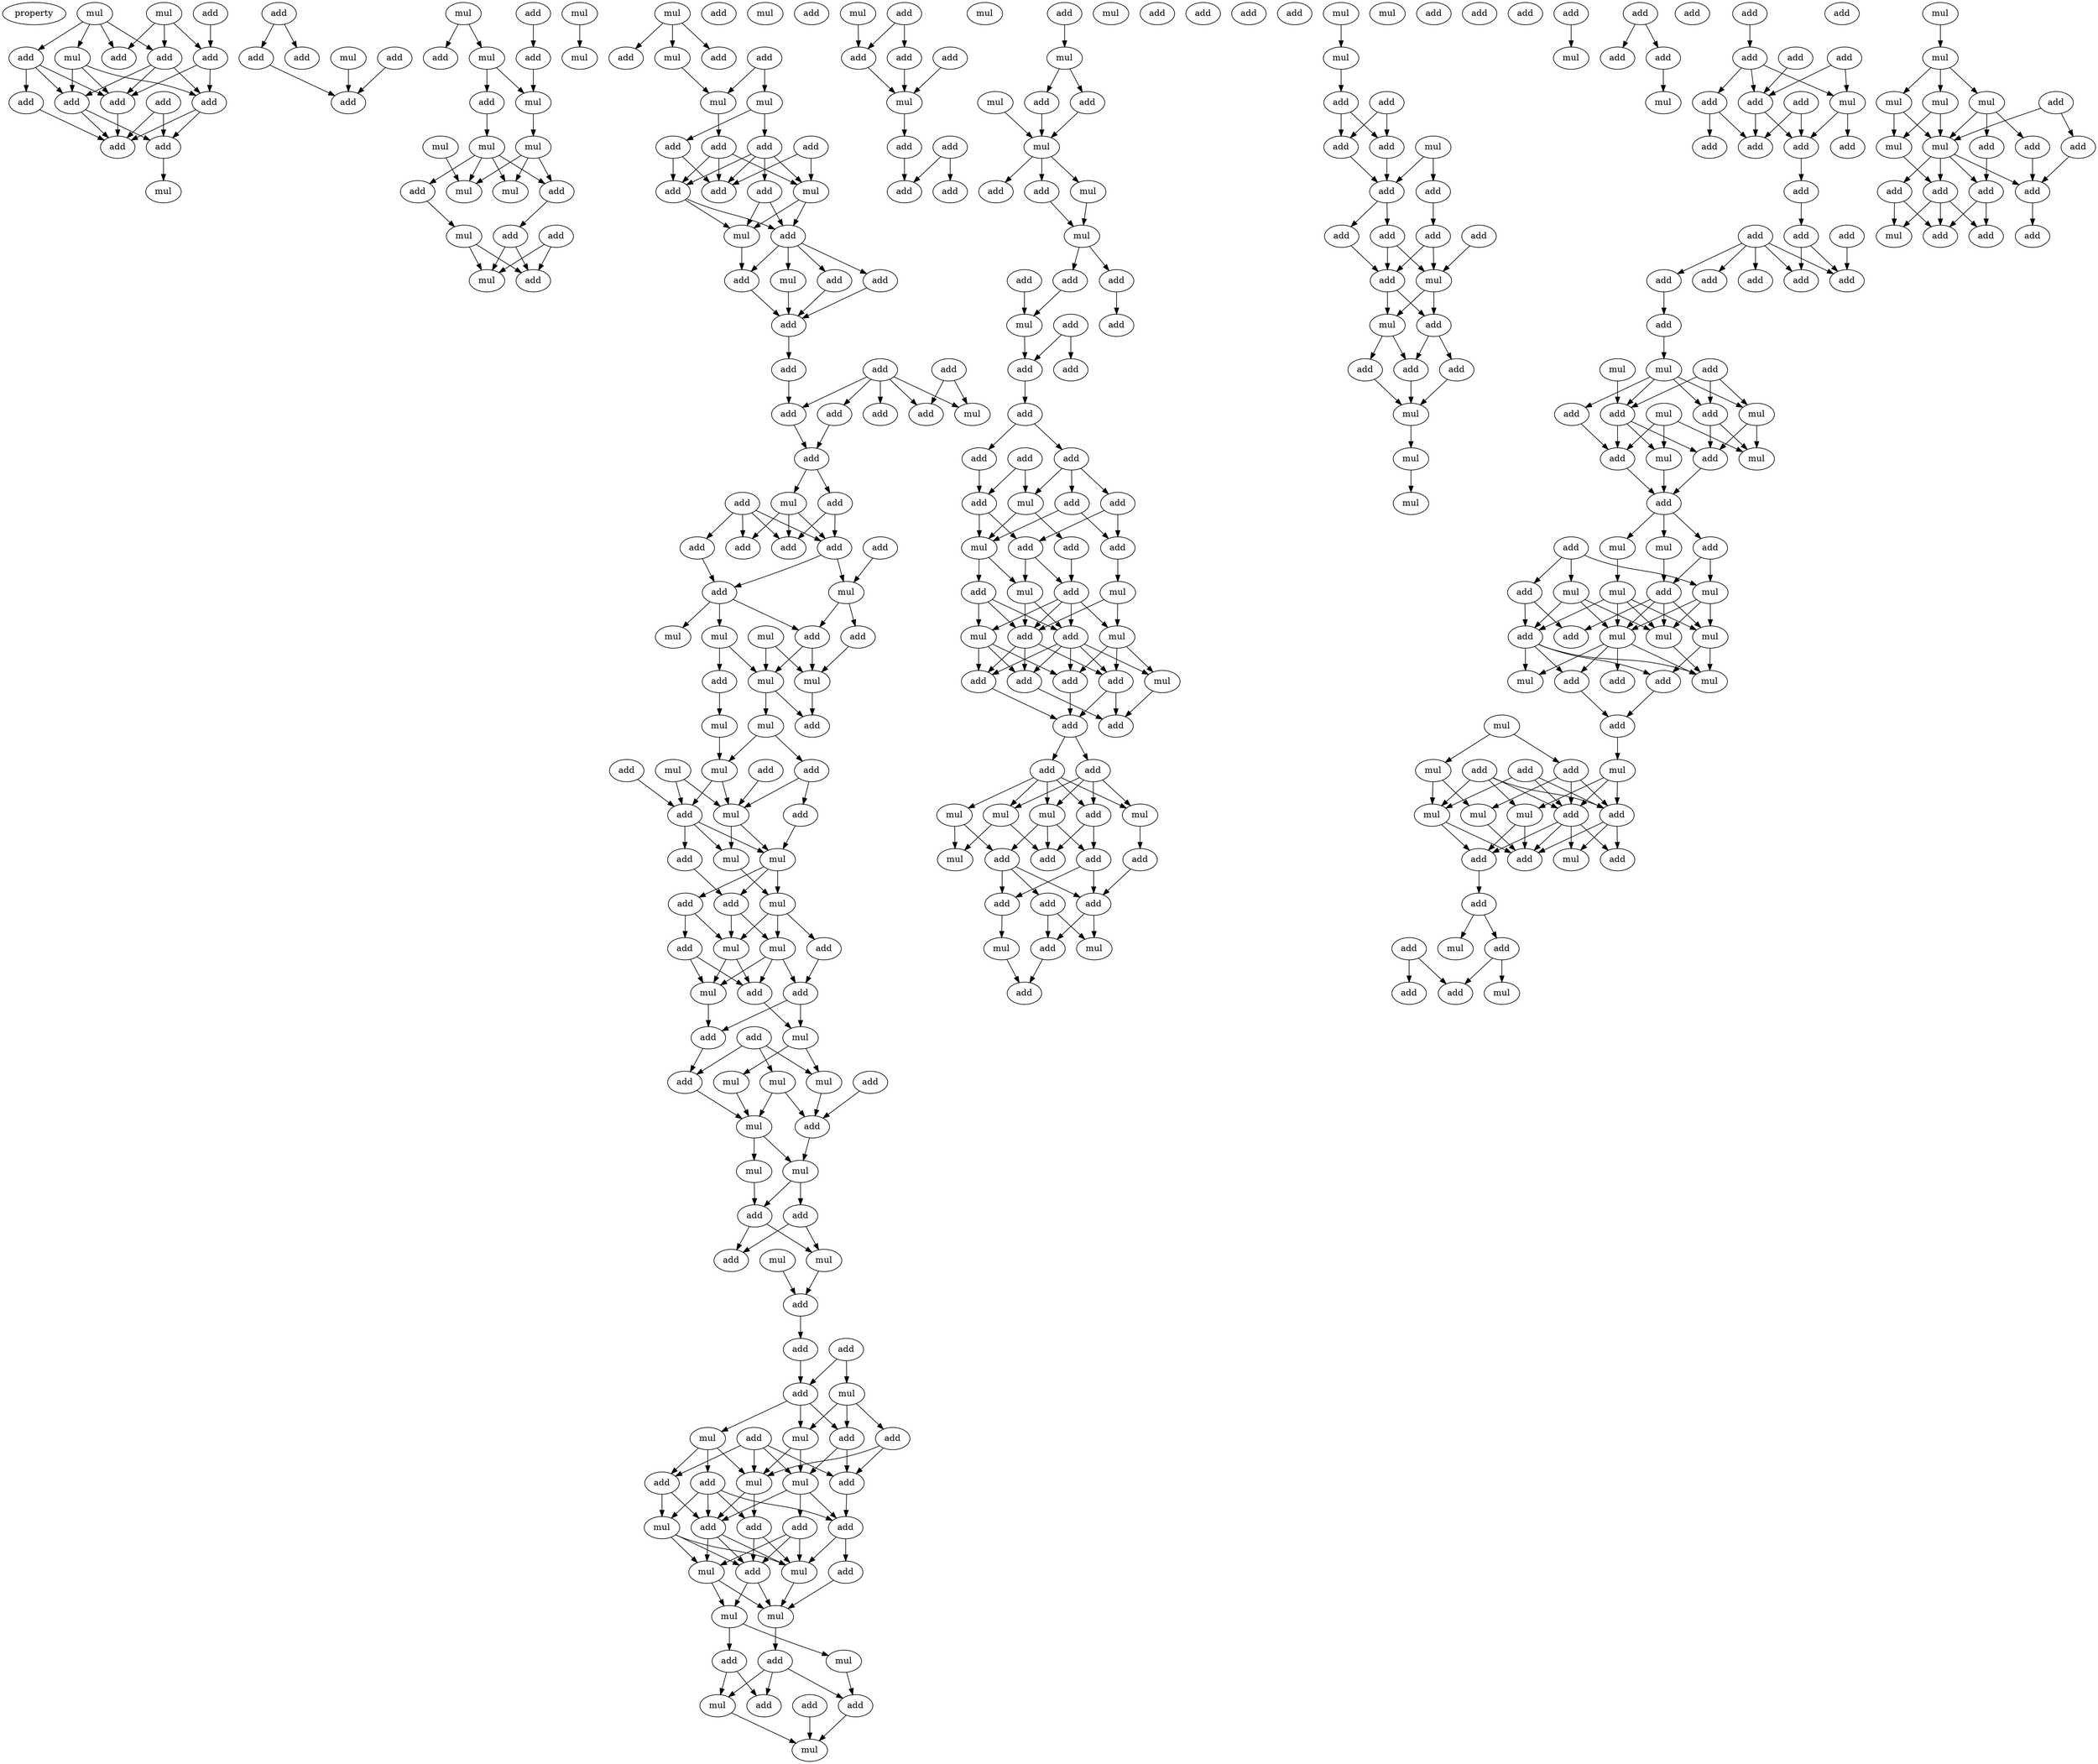 digraph {
    node [fontcolor=black]
    property [mul=2,lf=1.9]
    0 [ label = add ];
    1 [ label = mul ];
    2 [ label = mul ];
    3 [ label = add ];
    4 [ label = add ];
    5 [ label = add ];
    6 [ label = add ];
    7 [ label = mul ];
    8 [ label = add ];
    9 [ label = add ];
    10 [ label = add ];
    11 [ label = add ];
    12 [ label = add ];
    13 [ label = add ];
    14 [ label = add ];
    15 [ label = mul ];
    16 [ label = add ];
    17 [ label = add ];
    18 [ label = mul ];
    19 [ label = add ];
    20 [ label = add ];
    21 [ label = add ];
    22 [ label = mul ];
    23 [ label = mul ];
    24 [ label = add ];
    25 [ label = add ];
    26 [ label = mul ];
    27 [ label = add ];
    28 [ label = mul ];
    29 [ label = add ];
    30 [ label = mul ];
    31 [ label = mul ];
    32 [ label = mul ];
    33 [ label = mul ];
    34 [ label = mul ];
    35 [ label = mul ];
    36 [ label = add ];
    37 [ label = add ];
    38 [ label = mul ];
    39 [ label = add ];
    40 [ label = add ];
    41 [ label = mul ];
    42 [ label = add ];
    43 [ label = mul ];
    44 [ label = add ];
    45 [ label = add ];
    46 [ label = mul ];
    47 [ label = add ];
    48 [ label = mul ];
    49 [ label = mul ];
    50 [ label = add ];
    51 [ label = add ];
    52 [ label = add ];
    53 [ label = add ];
    54 [ label = add ];
    55 [ label = mul ];
    56 [ label = add ];
    57 [ label = add ];
    58 [ label = add ];
    59 [ label = mul ];
    60 [ label = add ];
    61 [ label = add ];
    62 [ label = mul ];
    63 [ label = add ];
    64 [ label = add ];
    65 [ label = add ];
    66 [ label = add ];
    67 [ label = add ];
    68 [ label = add ];
    69 [ label = mul ];
    70 [ label = add ];
    71 [ label = add ];
    72 [ label = add ];
    73 [ label = add ];
    74 [ label = add ];
    75 [ label = add ];
    76 [ label = mul ];
    77 [ label = add ];
    78 [ label = add ];
    79 [ label = add ];
    80 [ label = add ];
    81 [ label = add ];
    82 [ label = add ];
    83 [ label = mul ];
    84 [ label = mul ];
    85 [ label = add ];
    86 [ label = add ];
    87 [ label = mul ];
    88 [ label = mul ];
    89 [ label = mul ];
    90 [ label = mul ];
    91 [ label = add ];
    92 [ label = add ];
    93 [ label = mul ];
    94 [ label = mul ];
    95 [ label = add ];
    96 [ label = add ];
    97 [ label = mul ];
    98 [ label = add ];
    99 [ label = mul ];
    100 [ label = mul ];
    101 [ label = add ];
    102 [ label = add ];
    103 [ label = add ];
    104 [ label = mul ];
    105 [ label = mul ];
    106 [ label = mul ];
    107 [ label = add ];
    108 [ label = add ];
    109 [ label = add ];
    110 [ label = add ];
    111 [ label = mul ];
    112 [ label = mul ];
    113 [ label = add ];
    114 [ label = add ];
    115 [ label = mul ];
    116 [ label = add ];
    117 [ label = add ];
    118 [ label = mul ];
    119 [ label = mul ];
    120 [ label = add ];
    121 [ label = add ];
    122 [ label = mul ];
    123 [ label = mul ];
    124 [ label = mul ];
    125 [ label = add ];
    126 [ label = mul ];
    127 [ label = mul ];
    128 [ label = add ];
    129 [ label = add ];
    130 [ label = add ];
    131 [ label = mul ];
    132 [ label = mul ];
    133 [ label = add ];
    134 [ label = mul ];
    135 [ label = add ];
    136 [ label = add ];
    137 [ label = add ];
    138 [ label = add ];
    139 [ label = mul ];
    140 [ label = add ];
    141 [ label = add ];
    142 [ label = mul ];
    143 [ label = add ];
    144 [ label = mul ];
    145 [ label = add ];
    146 [ label = add ];
    147 [ label = add ];
    148 [ label = mul ];
    149 [ label = mul ];
    150 [ label = add ];
    151 [ label = add ];
    152 [ label = add ];
    153 [ label = mul ];
    154 [ label = add ];
    155 [ label = add ];
    156 [ label = mul ];
    157 [ label = add ];
    158 [ label = add ];
    159 [ label = mul ];
    160 [ label = mul ];
    161 [ label = mul ];
    162 [ label = mul ];
    163 [ label = add ];
    164 [ label = add ];
    165 [ label = add ];
    166 [ label = add ];
    167 [ label = add ];
    168 [ label = mul ];
    169 [ label = mul ];
    170 [ label = add ];
    171 [ label = mul ];
    172 [ label = add ];
    173 [ label = add ];
    174 [ label = add ];
    175 [ label = mul ];
    176 [ label = mul ];
    177 [ label = add ];
    178 [ label = add ];
    179 [ label = add ];
    180 [ label = add ];
    181 [ label = add ];
    182 [ label = mul ];
    183 [ label = mul ];
    184 [ label = mul ];
    185 [ label = add ];
    186 [ label = add ];
    187 [ label = add ];
    188 [ label = mul ];
    189 [ label = add ];
    190 [ label = add ];
    191 [ label = add ];
    192 [ label = mul ];
    193 [ label = mul ];
    194 [ label = add ];
    195 [ label = add ];
    196 [ label = add ];
    197 [ label = add ];
    198 [ label = add ];
    199 [ label = mul ];
    200 [ label = add ];
    201 [ label = add ];
    202 [ label = add ];
    203 [ label = add ];
    204 [ label = add ];
    205 [ label = add ];
    206 [ label = add ];
    207 [ label = add ];
    208 [ label = add ];
    209 [ label = add ];
    210 [ label = add ];
    211 [ label = mul ];
    212 [ label = mul ];
    213 [ label = add ];
    214 [ label = add ];
    215 [ label = add ];
    216 [ label = mul ];
    217 [ label = mul ];
    218 [ label = add ];
    219 [ label = add ];
    220 [ label = add ];
    221 [ label = mul ];
    222 [ label = add ];
    223 [ label = mul ];
    224 [ label = mul ];
    225 [ label = add ];
    226 [ label = add ];
    227 [ label = add ];
    228 [ label = add ];
    229 [ label = add ];
    230 [ label = add ];
    231 [ label = add ];
    232 [ label = add ];
    233 [ label = mul ];
    234 [ label = mul ];
    235 [ label = mul ];
    236 [ label = mul ];
    237 [ label = add ];
    238 [ label = add ];
    239 [ label = mul ];
    240 [ label = add ];
    241 [ label = add ];
    242 [ label = add ];
    243 [ label = add ];
    244 [ label = add ];
    245 [ label = add ];
    246 [ label = add ];
    247 [ label = mul ];
    248 [ label = mul ];
    249 [ label = add ];
    250 [ label = mul ];
    251 [ label = mul ];
    252 [ label = mul ];
    253 [ label = add ];
    254 [ label = add ];
    255 [ label = add ];
    256 [ label = add ];
    257 [ label = add ];
    258 [ label = mul ];
    259 [ label = add ];
    260 [ label = add ];
    261 [ label = add ];
    262 [ label = add ];
    263 [ label = add ];
    264 [ label = add ];
    265 [ label = add ];
    266 [ label = add ];
    267 [ label = mul ];
    268 [ label = mul ];
    269 [ label = add ];
    270 [ label = add ];
    271 [ label = add ];
    272 [ label = add ];
    273 [ label = add ];
    274 [ label = mul ];
    275 [ label = mul ];
    276 [ label = mul ];
    277 [ label = add ];
    278 [ label = mul ];
    279 [ label = add ];
    280 [ label = add ];
    281 [ label = add ];
    282 [ label = add ];
    283 [ label = mul ];
    284 [ label = add ];
    285 [ label = add ];
    286 [ label = add ];
    287 [ label = add ];
    288 [ label = add ];
    289 [ label = add ];
    290 [ label = add ];
    291 [ label = mul ];
    292 [ label = add ];
    293 [ label = add ];
    294 [ label = add ];
    295 [ label = add ];
    296 [ label = add ];
    297 [ label = add ];
    298 [ label = add ];
    299 [ label = add ];
    300 [ label = add ];
    301 [ label = add ];
    302 [ label = add ];
    303 [ label = add ];
    304 [ label = add ];
    305 [ label = add ];
    306 [ label = add ];
    307 [ label = mul ];
    308 [ label = mul ];
    309 [ label = add ];
    310 [ label = add ];
    311 [ label = mul ];
    312 [ label = add ];
    313 [ label = mul ];
    314 [ label = add ];
    315 [ label = add ];
    316 [ label = mul ];
    317 [ label = mul ];
    318 [ label = add ];
    319 [ label = add ];
    320 [ label = add ];
    321 [ label = add ];
    322 [ label = mul ];
    323 [ label = mul ];
    324 [ label = mul ];
    325 [ label = add ];
    326 [ label = mul ];
    327 [ label = mul ];
    328 [ label = add ];
    329 [ label = mul ];
    330 [ label = add ];
    331 [ label = mul ];
    332 [ label = add ];
    333 [ label = mul ];
    334 [ label = mul ];
    335 [ label = add ];
    336 [ label = mul ];
    337 [ label = add ];
    338 [ label = add ];
    339 [ label = add ];
    340 [ label = mul ];
    341 [ label = mul ];
    342 [ label = mul ];
    343 [ label = add ];
    344 [ label = add ];
    345 [ label = add ];
    346 [ label = add ];
    347 [ label = mul ];
    348 [ label = mul ];
    349 [ label = mul ];
    350 [ label = add ];
    351 [ label = add ];
    352 [ label = add ];
    353 [ label = mul ];
    354 [ label = add ];
    355 [ label = add ];
    356 [ label = add ];
    357 [ label = mul ];
    358 [ label = add ];
    359 [ label = add ];
    360 [ label = add ];
    361 [ label = mul ];
    362 [ label = mul ];
    363 [ label = mul ];
    364 [ label = mul ];
    365 [ label = add ];
    366 [ label = mul ];
    367 [ label = mul ];
    368 [ label = add ];
    369 [ label = mul ];
    370 [ label = mul ];
    371 [ label = add ];
    372 [ label = add ];
    373 [ label = add ];
    374 [ label = add ];
    375 [ label = add ];
    376 [ label = add ];
    377 [ label = add ];
    378 [ label = add ];
    379 [ label = add ];
    380 [ label = mul ];
    0 -> 5 [ name = 0 ];
    1 -> 3 [ name = 1 ];
    1 -> 5 [ name = 2 ];
    1 -> 6 [ name = 3 ];
    2 -> 3 [ name = 4 ];
    2 -> 4 [ name = 5 ];
    2 -> 6 [ name = 6 ];
    2 -> 7 [ name = 7 ];
    3 -> 8 [ name = 8 ];
    3 -> 9 [ name = 9 ];
    3 -> 12 [ name = 10 ];
    4 -> 8 [ name = 11 ];
    4 -> 9 [ name = 12 ];
    4 -> 11 [ name = 13 ];
    5 -> 8 [ name = 14 ];
    5 -> 12 [ name = 15 ];
    7 -> 8 [ name = 16 ];
    7 -> 9 [ name = 17 ];
    7 -> 12 [ name = 18 ];
    8 -> 14 [ name = 19 ];
    9 -> 13 [ name = 20 ];
    9 -> 14 [ name = 21 ];
    10 -> 13 [ name = 22 ];
    10 -> 14 [ name = 23 ];
    11 -> 14 [ name = 24 ];
    12 -> 13 [ name = 25 ];
    12 -> 14 [ name = 26 ];
    13 -> 15 [ name = 27 ];
    16 -> 17 [ name = 28 ];
    16 -> 19 [ name = 29 ];
    17 -> 21 [ name = 30 ];
    18 -> 21 [ name = 31 ];
    20 -> 21 [ name = 32 ];
    22 -> 27 [ name = 33 ];
    22 -> 28 [ name = 34 ];
    23 -> 26 [ name = 35 ];
    24 -> 25 [ name = 36 ];
    25 -> 30 [ name = 37 ];
    28 -> 29 [ name = 38 ];
    28 -> 30 [ name = 39 ];
    29 -> 32 [ name = 40 ];
    30 -> 31 [ name = 41 ];
    31 -> 34 [ name = 42 ];
    31 -> 35 [ name = 43 ];
    31 -> 37 [ name = 44 ];
    32 -> 34 [ name = 45 ];
    32 -> 35 [ name = 46 ];
    32 -> 36 [ name = 47 ];
    32 -> 37 [ name = 48 ];
    33 -> 34 [ name = 49 ];
    36 -> 38 [ name = 50 ];
    37 -> 39 [ name = 51 ];
    38 -> 41 [ name = 52 ];
    38 -> 42 [ name = 53 ];
    39 -> 41 [ name = 54 ];
    39 -> 42 [ name = 55 ];
    40 -> 41 [ name = 56 ];
    40 -> 42 [ name = 57 ];
    43 -> 44 [ name = 58 ];
    43 -> 45 [ name = 59 ];
    43 -> 46 [ name = 60 ];
    46 -> 48 [ name = 61 ];
    47 -> 48 [ name = 62 ];
    47 -> 49 [ name = 63 ];
    48 -> 50 [ name = 64 ];
    49 -> 52 [ name = 65 ];
    49 -> 53 [ name = 66 ];
    50 -> 55 [ name = 67 ];
    50 -> 56 [ name = 68 ];
    50 -> 57 [ name = 69 ];
    51 -> 55 [ name = 70 ];
    51 -> 56 [ name = 71 ];
    52 -> 54 [ name = 72 ];
    52 -> 55 [ name = 73 ];
    52 -> 56 [ name = 74 ];
    52 -> 57 [ name = 75 ];
    53 -> 56 [ name = 76 ];
    53 -> 57 [ name = 77 ];
    54 -> 58 [ name = 78 ];
    54 -> 59 [ name = 79 ];
    55 -> 58 [ name = 80 ];
    55 -> 59 [ name = 81 ];
    57 -> 58 [ name = 82 ];
    57 -> 59 [ name = 83 ];
    58 -> 60 [ name = 84 ];
    58 -> 61 [ name = 85 ];
    58 -> 62 [ name = 86 ];
    58 -> 63 [ name = 87 ];
    59 -> 61 [ name = 88 ];
    60 -> 64 [ name = 89 ];
    61 -> 64 [ name = 90 ];
    62 -> 64 [ name = 91 ];
    63 -> 64 [ name = 92 ];
    64 -> 67 [ name = 93 ];
    65 -> 68 [ name = 94 ];
    65 -> 69 [ name = 95 ];
    65 -> 70 [ name = 96 ];
    65 -> 71 [ name = 97 ];
    65 -> 72 [ name = 98 ];
    66 -> 69 [ name = 99 ];
    66 -> 71 [ name = 100 ];
    67 -> 70 [ name = 101 ];
    68 -> 73 [ name = 102 ];
    70 -> 73 [ name = 103 ];
    73 -> 74 [ name = 104 ];
    73 -> 76 [ name = 105 ];
    74 -> 80 [ name = 106 ];
    74 -> 81 [ name = 107 ];
    75 -> 77 [ name = 108 ];
    75 -> 79 [ name = 109 ];
    75 -> 80 [ name = 110 ];
    75 -> 81 [ name = 111 ];
    76 -> 79 [ name = 112 ];
    76 -> 80 [ name = 113 ];
    76 -> 81 [ name = 114 ];
    77 -> 82 [ name = 115 ];
    78 -> 83 [ name = 116 ];
    80 -> 82 [ name = 117 ];
    80 -> 83 [ name = 118 ];
    82 -> 84 [ name = 119 ];
    82 -> 86 [ name = 120 ];
    82 -> 87 [ name = 121 ];
    83 -> 85 [ name = 122 ];
    83 -> 86 [ name = 123 ];
    84 -> 89 [ name = 124 ];
    84 -> 91 [ name = 125 ];
    85 -> 90 [ name = 126 ];
    86 -> 89 [ name = 127 ];
    86 -> 90 [ name = 128 ];
    88 -> 89 [ name = 129 ];
    88 -> 90 [ name = 130 ];
    89 -> 92 [ name = 131 ];
    89 -> 93 [ name = 132 ];
    90 -> 92 [ name = 133 ];
    91 -> 94 [ name = 134 ];
    93 -> 95 [ name = 135 ];
    93 -> 99 [ name = 136 ];
    94 -> 99 [ name = 137 ];
    95 -> 100 [ name = 138 ];
    95 -> 102 [ name = 139 ];
    96 -> 101 [ name = 140 ];
    97 -> 100 [ name = 141 ];
    97 -> 101 [ name = 142 ];
    98 -> 100 [ name = 143 ];
    99 -> 100 [ name = 144 ];
    99 -> 101 [ name = 145 ];
    100 -> 104 [ name = 146 ];
    100 -> 105 [ name = 147 ];
    101 -> 103 [ name = 148 ];
    101 -> 104 [ name = 149 ];
    101 -> 105 [ name = 150 ];
    102 -> 105 [ name = 151 ];
    103 -> 108 [ name = 152 ];
    104 -> 106 [ name = 153 ];
    105 -> 106 [ name = 154 ];
    105 -> 107 [ name = 155 ];
    105 -> 108 [ name = 156 ];
    106 -> 109 [ name = 157 ];
    106 -> 111 [ name = 158 ];
    106 -> 112 [ name = 159 ];
    107 -> 110 [ name = 160 ];
    107 -> 112 [ name = 161 ];
    108 -> 111 [ name = 162 ];
    108 -> 112 [ name = 163 ];
    109 -> 113 [ name = 164 ];
    110 -> 114 [ name = 165 ];
    110 -> 115 [ name = 166 ];
    111 -> 113 [ name = 167 ];
    111 -> 114 [ name = 168 ];
    111 -> 115 [ name = 169 ];
    112 -> 114 [ name = 170 ];
    112 -> 115 [ name = 171 ];
    113 -> 117 [ name = 172 ];
    113 -> 118 [ name = 173 ];
    114 -> 118 [ name = 174 ];
    115 -> 117 [ name = 175 ];
    116 -> 120 [ name = 176 ];
    116 -> 122 [ name = 177 ];
    116 -> 123 [ name = 178 ];
    117 -> 120 [ name = 179 ];
    118 -> 119 [ name = 180 ];
    118 -> 122 [ name = 181 ];
    119 -> 124 [ name = 182 ];
    120 -> 124 [ name = 183 ];
    121 -> 125 [ name = 184 ];
    122 -> 125 [ name = 185 ];
    123 -> 124 [ name = 186 ];
    123 -> 125 [ name = 187 ];
    124 -> 126 [ name = 188 ];
    124 -> 127 [ name = 189 ];
    125 -> 127 [ name = 190 ];
    126 -> 128 [ name = 191 ];
    127 -> 128 [ name = 192 ];
    127 -> 129 [ name = 193 ];
    128 -> 132 [ name = 194 ];
    128 -> 133 [ name = 195 ];
    129 -> 132 [ name = 196 ];
    129 -> 133 [ name = 197 ];
    132 -> 135 [ name = 198 ];
    134 -> 135 [ name = 199 ];
    135 -> 137 [ name = 200 ];
    137 -> 140 [ name = 201 ];
    138 -> 139 [ name = 202 ];
    138 -> 140 [ name = 203 ];
    139 -> 143 [ name = 204 ];
    139 -> 144 [ name = 205 ];
    139 -> 145 [ name = 206 ];
    140 -> 142 [ name = 207 ];
    140 -> 144 [ name = 208 ];
    140 -> 145 [ name = 209 ];
    141 -> 147 [ name = 210 ];
    141 -> 148 [ name = 211 ];
    141 -> 149 [ name = 212 ];
    141 -> 150 [ name = 213 ];
    142 -> 146 [ name = 214 ];
    142 -> 149 [ name = 215 ];
    142 -> 150 [ name = 216 ];
    143 -> 147 [ name = 217 ];
    143 -> 149 [ name = 218 ];
    144 -> 148 [ name = 219 ];
    144 -> 149 [ name = 220 ];
    145 -> 147 [ name = 221 ];
    145 -> 148 [ name = 222 ];
    146 -> 151 [ name = 223 ];
    146 -> 152 [ name = 224 ];
    146 -> 153 [ name = 225 ];
    146 -> 154 [ name = 226 ];
    147 -> 151 [ name = 227 ];
    148 -> 151 [ name = 228 ];
    148 -> 152 [ name = 229 ];
    148 -> 155 [ name = 230 ];
    149 -> 152 [ name = 231 ];
    149 -> 154 [ name = 232 ];
    150 -> 152 [ name = 233 ];
    150 -> 153 [ name = 234 ];
    151 -> 157 [ name = 235 ];
    151 -> 159 [ name = 236 ];
    152 -> 156 [ name = 237 ];
    152 -> 158 [ name = 238 ];
    152 -> 159 [ name = 239 ];
    153 -> 156 [ name = 240 ];
    153 -> 158 [ name = 241 ];
    153 -> 159 [ name = 242 ];
    154 -> 158 [ name = 243 ];
    154 -> 159 [ name = 244 ];
    155 -> 156 [ name = 245 ];
    155 -> 158 [ name = 246 ];
    155 -> 159 [ name = 247 ];
    156 -> 160 [ name = 248 ];
    156 -> 161 [ name = 249 ];
    157 -> 161 [ name = 250 ];
    158 -> 160 [ name = 251 ];
    158 -> 161 [ name = 252 ];
    159 -> 161 [ name = 253 ];
    160 -> 162 [ name = 254 ];
    160 -> 163 [ name = 255 ];
    161 -> 164 [ name = 256 ];
    162 -> 165 [ name = 257 ];
    163 -> 166 [ name = 258 ];
    163 -> 168 [ name = 259 ];
    164 -> 165 [ name = 260 ];
    164 -> 166 [ name = 261 ];
    164 -> 168 [ name = 262 ];
    165 -> 169 [ name = 263 ];
    167 -> 169 [ name = 264 ];
    168 -> 169 [ name = 265 ];
    170 -> 173 [ name = 266 ];
    170 -> 174 [ name = 267 ];
    171 -> 173 [ name = 268 ];
    172 -> 176 [ name = 269 ];
    173 -> 176 [ name = 270 ];
    174 -> 176 [ name = 271 ];
    176 -> 177 [ name = 272 ];
    177 -> 179 [ name = 273 ];
    178 -> 179 [ name = 274 ];
    178 -> 181 [ name = 275 ];
    180 -> 182 [ name = 276 ];
    182 -> 185 [ name = 277 ];
    182 -> 187 [ name = 278 ];
    183 -> 188 [ name = 279 ];
    185 -> 188 [ name = 280 ];
    187 -> 188 [ name = 281 ];
    188 -> 190 [ name = 282 ];
    188 -> 191 [ name = 283 ];
    188 -> 192 [ name = 284 ];
    191 -> 193 [ name = 285 ];
    192 -> 193 [ name = 286 ];
    193 -> 194 [ name = 287 ];
    193 -> 195 [ name = 288 ];
    194 -> 199 [ name = 289 ];
    195 -> 198 [ name = 290 ];
    197 -> 199 [ name = 291 ];
    199 -> 202 [ name = 292 ];
    200 -> 201 [ name = 293 ];
    200 -> 202 [ name = 294 ];
    202 -> 203 [ name = 295 ];
    203 -> 204 [ name = 296 ];
    203 -> 207 [ name = 297 ];
    204 -> 209 [ name = 298 ];
    204 -> 210 [ name = 299 ];
    204 -> 211 [ name = 300 ];
    206 -> 208 [ name = 301 ];
    206 -> 211 [ name = 302 ];
    207 -> 208 [ name = 303 ];
    208 -> 212 [ name = 304 ];
    208 -> 215 [ name = 305 ];
    209 -> 213 [ name = 306 ];
    209 -> 215 [ name = 307 ];
    210 -> 212 [ name = 308 ];
    210 -> 213 [ name = 309 ];
    211 -> 212 [ name = 310 ];
    211 -> 214 [ name = 311 ];
    212 -> 217 [ name = 312 ];
    212 -> 218 [ name = 313 ];
    213 -> 216 [ name = 314 ];
    214 -> 219 [ name = 315 ];
    215 -> 217 [ name = 316 ];
    215 -> 219 [ name = 317 ];
    216 -> 220 [ name = 318 ];
    216 -> 223 [ name = 319 ];
    217 -> 220 [ name = 320 ];
    217 -> 222 [ name = 321 ];
    218 -> 220 [ name = 322 ];
    218 -> 221 [ name = 323 ];
    218 -> 222 [ name = 324 ];
    219 -> 220 [ name = 325 ];
    219 -> 221 [ name = 326 ];
    219 -> 222 [ name = 327 ];
    219 -> 223 [ name = 328 ];
    220 -> 226 [ name = 329 ];
    220 -> 227 [ name = 330 ];
    220 -> 228 [ name = 331 ];
    221 -> 225 [ name = 332 ];
    221 -> 226 [ name = 333 ];
    221 -> 228 [ name = 334 ];
    222 -> 224 [ name = 335 ];
    222 -> 225 [ name = 336 ];
    222 -> 226 [ name = 337 ];
    222 -> 227 [ name = 338 ];
    222 -> 228 [ name = 339 ];
    223 -> 224 [ name = 340 ];
    223 -> 225 [ name = 341 ];
    223 -> 227 [ name = 342 ];
    224 -> 229 [ name = 343 ];
    225 -> 230 [ name = 344 ];
    226 -> 229 [ name = 345 ];
    227 -> 229 [ name = 346 ];
    227 -> 230 [ name = 347 ];
    228 -> 230 [ name = 348 ];
    230 -> 231 [ name = 349 ];
    230 -> 232 [ name = 350 ];
    231 -> 233 [ name = 351 ];
    231 -> 235 [ name = 352 ];
    231 -> 236 [ name = 353 ];
    231 -> 237 [ name = 354 ];
    232 -> 233 [ name = 355 ];
    232 -> 234 [ name = 356 ];
    232 -> 235 [ name = 357 ];
    232 -> 236 [ name = 358 ];
    232 -> 237 [ name = 359 ];
    233 -> 238 [ name = 360 ];
    234 -> 239 [ name = 361 ];
    234 -> 240 [ name = 362 ];
    235 -> 239 [ name = 363 ];
    235 -> 242 [ name = 364 ];
    236 -> 240 [ name = 365 ];
    236 -> 241 [ name = 366 ];
    236 -> 242 [ name = 367 ];
    237 -> 241 [ name = 368 ];
    237 -> 242 [ name = 369 ];
    238 -> 243 [ name = 370 ];
    240 -> 243 [ name = 371 ];
    240 -> 244 [ name = 372 ];
    240 -> 245 [ name = 373 ];
    241 -> 243 [ name = 374 ];
    241 -> 244 [ name = 375 ];
    243 -> 246 [ name = 376 ];
    243 -> 247 [ name = 377 ];
    244 -> 248 [ name = 378 ];
    245 -> 246 [ name = 379 ];
    245 -> 247 [ name = 380 ];
    246 -> 249 [ name = 381 ];
    248 -> 249 [ name = 382 ];
    250 -> 252 [ name = 383 ];
    252 -> 254 [ name = 384 ];
    254 -> 257 [ name = 385 ];
    254 -> 259 [ name = 386 ];
    255 -> 257 [ name = 387 ];
    255 -> 259 [ name = 388 ];
    257 -> 261 [ name = 389 ];
    258 -> 260 [ name = 390 ];
    258 -> 261 [ name = 391 ];
    259 -> 261 [ name = 392 ];
    260 -> 264 [ name = 393 ];
    261 -> 262 [ name = 394 ];
    261 -> 265 [ name = 395 ];
    262 -> 266 [ name = 396 ];
    262 -> 267 [ name = 397 ];
    263 -> 267 [ name = 398 ];
    264 -> 266 [ name = 399 ];
    264 -> 267 [ name = 400 ];
    265 -> 266 [ name = 401 ];
    266 -> 268 [ name = 402 ];
    266 -> 270 [ name = 403 ];
    267 -> 268 [ name = 404 ];
    267 -> 270 [ name = 405 ];
    268 -> 271 [ name = 406 ];
    268 -> 273 [ name = 407 ];
    270 -> 272 [ name = 408 ];
    270 -> 273 [ name = 409 ];
    271 -> 274 [ name = 410 ];
    272 -> 274 [ name = 411 ];
    273 -> 274 [ name = 412 ];
    274 -> 275 [ name = 413 ];
    275 -> 276 [ name = 414 ];
    277 -> 278 [ name = 415 ];
    279 -> 281 [ name = 416 ];
    279 -> 282 [ name = 417 ];
    282 -> 283 [ name = 418 ];
    284 -> 287 [ name = 419 ];
    285 -> 290 [ name = 420 ];
    285 -> 291 [ name = 421 ];
    286 -> 290 [ name = 422 ];
    287 -> 289 [ name = 423 ];
    287 -> 290 [ name = 424 ];
    287 -> 291 [ name = 425 ];
    288 -> 292 [ name = 426 ];
    288 -> 293 [ name = 427 ];
    289 -> 292 [ name = 428 ];
    289 -> 294 [ name = 429 ];
    290 -> 292 [ name = 430 ];
    290 -> 293 [ name = 431 ];
    291 -> 293 [ name = 432 ];
    291 -> 295 [ name = 433 ];
    293 -> 296 [ name = 434 ];
    296 -> 298 [ name = 435 ];
    297 -> 300 [ name = 436 ];
    297 -> 301 [ name = 437 ];
    297 -> 302 [ name = 438 ];
    297 -> 303 [ name = 439 ];
    297 -> 304 [ name = 440 ];
    298 -> 300 [ name = 441 ];
    298 -> 304 [ name = 442 ];
    299 -> 304 [ name = 443 ];
    301 -> 305 [ name = 444 ];
    305 -> 307 [ name = 445 ];
    307 -> 310 [ name = 446 ];
    307 -> 312 [ name = 447 ];
    307 -> 313 [ name = 448 ];
    307 -> 314 [ name = 449 ];
    308 -> 310 [ name = 450 ];
    309 -> 310 [ name = 451 ];
    309 -> 312 [ name = 452 ];
    309 -> 313 [ name = 453 ];
    310 -> 315 [ name = 454 ];
    310 -> 317 [ name = 455 ];
    310 -> 318 [ name = 456 ];
    311 -> 315 [ name = 457 ];
    311 -> 316 [ name = 458 ];
    311 -> 317 [ name = 459 ];
    312 -> 316 [ name = 460 ];
    312 -> 318 [ name = 461 ];
    313 -> 316 [ name = 462 ];
    313 -> 318 [ name = 463 ];
    314 -> 315 [ name = 464 ];
    315 -> 319 [ name = 465 ];
    317 -> 319 [ name = 466 ];
    318 -> 319 [ name = 467 ];
    319 -> 321 [ name = 468 ];
    319 -> 322 [ name = 469 ];
    319 -> 323 [ name = 470 ];
    320 -> 324 [ name = 471 ];
    320 -> 325 [ name = 472 ];
    320 -> 326 [ name = 473 ];
    321 -> 326 [ name = 474 ];
    321 -> 328 [ name = 475 ];
    322 -> 327 [ name = 476 ];
    323 -> 328 [ name = 477 ];
    324 -> 331 [ name = 478 ];
    324 -> 332 [ name = 479 ];
    324 -> 333 [ name = 480 ];
    325 -> 330 [ name = 481 ];
    325 -> 332 [ name = 482 ];
    326 -> 329 [ name = 483 ];
    326 -> 331 [ name = 484 ];
    326 -> 333 [ name = 485 ];
    327 -> 329 [ name = 486 ];
    327 -> 331 [ name = 487 ];
    327 -> 332 [ name = 488 ];
    327 -> 333 [ name = 489 ];
    328 -> 329 [ name = 490 ];
    328 -> 330 [ name = 491 ];
    328 -> 331 [ name = 492 ];
    328 -> 333 [ name = 493 ];
    329 -> 335 [ name = 494 ];
    329 -> 336 [ name = 495 ];
    331 -> 334 [ name = 496 ];
    331 -> 336 [ name = 497 ];
    331 -> 337 [ name = 498 ];
    331 -> 338 [ name = 499 ];
    332 -> 334 [ name = 500 ];
    332 -> 335 [ name = 501 ];
    332 -> 336 [ name = 502 ];
    332 -> 337 [ name = 503 ];
    333 -> 336 [ name = 504 ];
    335 -> 339 [ name = 505 ];
    337 -> 339 [ name = 506 ];
    339 -> 341 [ name = 507 ];
    340 -> 342 [ name = 508 ];
    340 -> 344 [ name = 509 ];
    341 -> 346 [ name = 510 ];
    341 -> 349 [ name = 511 ];
    341 -> 350 [ name = 512 ];
    342 -> 347 [ name = 513 ];
    342 -> 348 [ name = 514 ];
    343 -> 346 [ name = 515 ];
    343 -> 347 [ name = 516 ];
    343 -> 350 [ name = 517 ];
    344 -> 346 [ name = 518 ];
    344 -> 348 [ name = 519 ];
    344 -> 350 [ name = 520 ];
    345 -> 346 [ name = 521 ];
    345 -> 347 [ name = 522 ];
    345 -> 349 [ name = 523 ];
    345 -> 350 [ name = 524 ];
    346 -> 351 [ name = 525 ];
    346 -> 352 [ name = 526 ];
    346 -> 353 [ name = 527 ];
    347 -> 352 [ name = 528 ];
    347 -> 354 [ name = 529 ];
    348 -> 352 [ name = 530 ];
    349 -> 352 [ name = 531 ];
    349 -> 354 [ name = 532 ];
    350 -> 351 [ name = 533 ];
    350 -> 352 [ name = 534 ];
    350 -> 353 [ name = 535 ];
    350 -> 354 [ name = 536 ];
    354 -> 355 [ name = 537 ];
    355 -> 356 [ name = 538 ];
    355 -> 357 [ name = 539 ];
    356 -> 360 [ name = 540 ];
    356 -> 361 [ name = 541 ];
    358 -> 359 [ name = 542 ];
    358 -> 360 [ name = 543 ];
    362 -> 363 [ name = 544 ];
    363 -> 364 [ name = 545 ];
    363 -> 366 [ name = 546 ];
    363 -> 367 [ name = 547 ];
    364 -> 369 [ name = 548 ];
    364 -> 370 [ name = 549 ];
    365 -> 369 [ name = 550 ];
    365 -> 371 [ name = 551 ];
    366 -> 368 [ name = 552 ];
    366 -> 369 [ name = 553 ];
    366 -> 372 [ name = 554 ];
    367 -> 369 [ name = 555 ];
    367 -> 370 [ name = 556 ];
    368 -> 375 [ name = 557 ];
    369 -> 373 [ name = 558 ];
    369 -> 374 [ name = 559 ];
    369 -> 375 [ name = 560 ];
    369 -> 376 [ name = 561 ];
    370 -> 376 [ name = 562 ];
    371 -> 375 [ name = 563 ];
    372 -> 374 [ name = 564 ];
    373 -> 378 [ name = 565 ];
    373 -> 380 [ name = 566 ];
    374 -> 377 [ name = 567 ];
    374 -> 378 [ name = 568 ];
    375 -> 379 [ name = 569 ];
    376 -> 377 [ name = 570 ];
    376 -> 378 [ name = 571 ];
    376 -> 380 [ name = 572 ];
}
